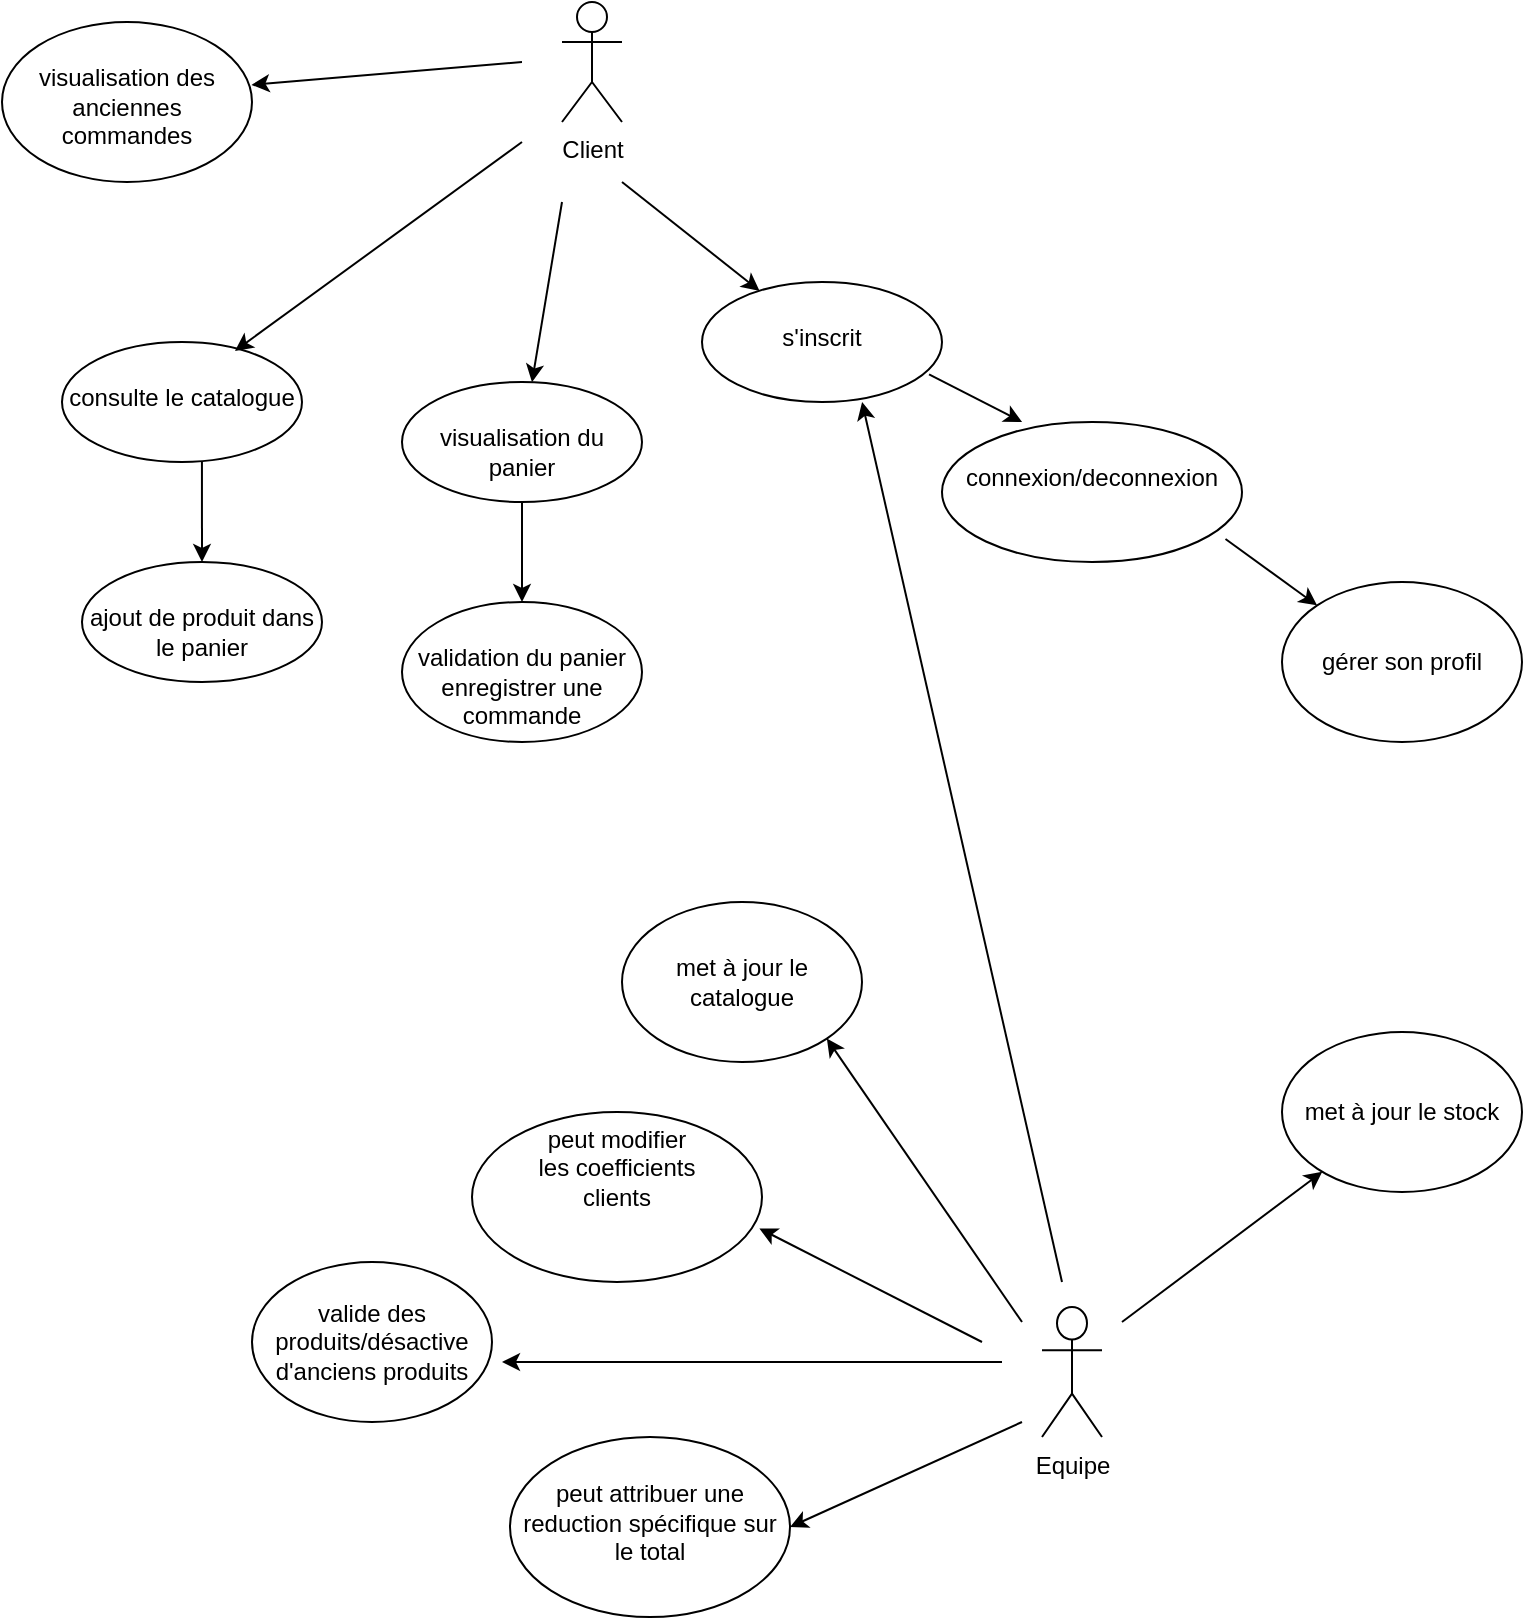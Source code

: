 <mxfile version="20.4.2" type="github">
  <diagram id="7ZEajGeMnrBSnoidg-YK" name="Page-1">
    <mxGraphModel dx="1422" dy="820" grid="1" gridSize="10" guides="1" tooltips="1" connect="1" arrows="1" fold="1" page="1" pageScale="1" pageWidth="827" pageHeight="1169" math="0" shadow="0">
      <root>
        <mxCell id="0" />
        <mxCell id="1" parent="0" />
        <mxCell id="nId9yDk2bHna9kCMeqKH-4" value="Client" style="shape=umlActor;verticalLabelPosition=bottom;verticalAlign=top;html=1;outlineConnect=0;" vertex="1" parent="1">
          <mxGeometry x="300" y="30" width="30" height="60" as="geometry" />
        </mxCell>
        <mxCell id="nId9yDk2bHna9kCMeqKH-11" value="&lt;div&gt;&lt;br&gt;&lt;/div&gt;&lt;div&gt;consulte le catalogue&lt;br&gt;&lt;/div&gt;" style="ellipse;whiteSpace=wrap;html=1;verticalAlign=top;" vertex="1" parent="1">
          <mxGeometry x="50" y="200" width="120" height="60" as="geometry" />
        </mxCell>
        <mxCell id="nId9yDk2bHna9kCMeqKH-23" value="&lt;div&gt;peut modifier&lt;/div&gt;&lt;div&gt;les coefficients&lt;/div&gt;&lt;div&gt;clients&lt;br&gt;&lt;/div&gt;" style="ellipse;whiteSpace=wrap;html=1;verticalAlign=top;" vertex="1" parent="1">
          <mxGeometry x="255" y="585" width="145" height="85" as="geometry" />
        </mxCell>
        <mxCell id="nId9yDk2bHna9kCMeqKH-30" value="&lt;div&gt;Equipe&lt;/div&gt;&lt;div&gt;&lt;br&gt;&lt;/div&gt;" style="shape=umlActor;verticalLabelPosition=bottom;verticalAlign=top;html=1;outlineConnect=0;" vertex="1" parent="1">
          <mxGeometry x="540" y="682.5" width="30" height="65" as="geometry" />
        </mxCell>
        <mxCell id="nId9yDk2bHna9kCMeqKH-31" value="&lt;div&gt;&lt;br&gt;&lt;/div&gt;&lt;div&gt;validation du panier&lt;br&gt;&lt;/div&gt;enregistrer une commande" style="ellipse;whiteSpace=wrap;html=1;verticalAlign=top;" vertex="1" parent="1">
          <mxGeometry x="220" y="330" width="120" height="70" as="geometry" />
        </mxCell>
        <mxCell id="nId9yDk2bHna9kCMeqKH-33" value="&lt;div&gt;&lt;br&gt;&lt;/div&gt;&lt;div&gt;visualisation du panier&lt;br&gt;&lt;/div&gt;" style="ellipse;whiteSpace=wrap;html=1;verticalAlign=top;" vertex="1" parent="1">
          <mxGeometry x="220" y="220" width="120" height="60" as="geometry" />
        </mxCell>
        <mxCell id="nId9yDk2bHna9kCMeqKH-39" value="&lt;div&gt;&lt;br&gt;&lt;/div&gt;&lt;div&gt;s&#39;inscrit&lt;/div&gt;" style="ellipse;whiteSpace=wrap;html=1;verticalAlign=top;" vertex="1" parent="1">
          <mxGeometry x="370" y="170" width="120" height="60" as="geometry" />
        </mxCell>
        <mxCell id="nId9yDk2bHna9kCMeqKH-49" value="&lt;div&gt;&lt;br&gt;&lt;/div&gt;&lt;div&gt;visualisation des anciennes commandes&lt;br&gt;&lt;/div&gt;" style="ellipse;whiteSpace=wrap;html=1;verticalAlign=top;" vertex="1" parent="1">
          <mxGeometry x="20" y="40" width="125" height="80" as="geometry" />
        </mxCell>
        <mxCell id="nId9yDk2bHna9kCMeqKH-52" value="&lt;div&gt;&lt;br&gt;&lt;/div&gt;&lt;div&gt;ajout de produit dans le panier &lt;br&gt;&lt;/div&gt;" style="ellipse;whiteSpace=wrap;html=1;verticalAlign=top;" vertex="1" parent="1">
          <mxGeometry x="60" y="310" width="120" height="60" as="geometry" />
        </mxCell>
        <mxCell id="nId9yDk2bHna9kCMeqKH-60" value="&lt;div&gt;&lt;br&gt;&lt;/div&gt;&lt;div&gt;connexion/deconnexion&lt;br&gt;&lt;/div&gt;" style="ellipse;whiteSpace=wrap;html=1;verticalAlign=top;" vertex="1" parent="1">
          <mxGeometry x="490" y="240" width="150" height="70" as="geometry" />
        </mxCell>
        <mxCell id="nId9yDk2bHna9kCMeqKH-75" value="&lt;div&gt;&lt;br&gt;&lt;/div&gt;&lt;div&gt;peut attribuer une reduction spécifique sur le total&lt;br&gt;&lt;/div&gt;" style="ellipse;whiteSpace=wrap;html=1;verticalAlign=top;" vertex="1" parent="1">
          <mxGeometry x="274" y="747.5" width="140" height="90" as="geometry" />
        </mxCell>
        <mxCell id="nId9yDk2bHna9kCMeqKH-83" value="gérer son profil" style="ellipse;whiteSpace=wrap;html=1;" vertex="1" parent="1">
          <mxGeometry x="660" y="320" width="120" height="80" as="geometry" />
        </mxCell>
        <mxCell id="nId9yDk2bHna9kCMeqKH-94" value="" style="endArrow=classic;html=1;rounded=0;entryX=0.24;entryY=0.074;entryDx=0;entryDy=0;entryPerimeter=0;" edge="1" parent="1" target="nId9yDk2bHna9kCMeqKH-39">
          <mxGeometry width="50" height="50" relative="1" as="geometry">
            <mxPoint x="330" y="120" as="sourcePoint" />
            <mxPoint x="470" y="340" as="targetPoint" />
          </mxGeometry>
        </mxCell>
        <mxCell id="nId9yDk2bHna9kCMeqKH-95" value="" style="endArrow=classic;html=1;rounded=0;" edge="1" parent="1" target="nId9yDk2bHna9kCMeqKH-33">
          <mxGeometry width="50" height="50" relative="1" as="geometry">
            <mxPoint x="300" y="130" as="sourcePoint" />
            <mxPoint x="470" y="340" as="targetPoint" />
          </mxGeometry>
        </mxCell>
        <mxCell id="nId9yDk2bHna9kCMeqKH-96" value="" style="endArrow=classic;html=1;rounded=0;entryX=0.721;entryY=0.074;entryDx=0;entryDy=0;entryPerimeter=0;" edge="1" parent="1" target="nId9yDk2bHna9kCMeqKH-11">
          <mxGeometry width="50" height="50" relative="1" as="geometry">
            <mxPoint x="280" y="100" as="sourcePoint" />
            <mxPoint x="470" y="340" as="targetPoint" />
          </mxGeometry>
        </mxCell>
        <mxCell id="nId9yDk2bHna9kCMeqKH-97" value="" style="endArrow=classic;html=1;rounded=0;entryX=0.998;entryY=0.393;entryDx=0;entryDy=0;entryPerimeter=0;" edge="1" parent="1" target="nId9yDk2bHna9kCMeqKH-49">
          <mxGeometry width="50" height="50" relative="1" as="geometry">
            <mxPoint x="280" y="60" as="sourcePoint" />
            <mxPoint x="470" y="340" as="targetPoint" />
          </mxGeometry>
        </mxCell>
        <mxCell id="nId9yDk2bHna9kCMeqKH-98" value="" style="endArrow=classic;html=1;rounded=0;exitX=0.946;exitY=0.77;exitDx=0;exitDy=0;exitPerimeter=0;entryX=0.267;entryY=0;entryDx=0;entryDy=0;entryPerimeter=0;" edge="1" parent="1" source="nId9yDk2bHna9kCMeqKH-39" target="nId9yDk2bHna9kCMeqKH-60">
          <mxGeometry width="50" height="50" relative="1" as="geometry">
            <mxPoint x="420" y="390" as="sourcePoint" />
            <mxPoint x="470" y="340" as="targetPoint" />
          </mxGeometry>
        </mxCell>
        <mxCell id="nId9yDk2bHna9kCMeqKH-99" value="" style="endArrow=classic;html=1;rounded=0;exitX=0.945;exitY=0.836;exitDx=0;exitDy=0;exitPerimeter=0;entryX=0;entryY=0;entryDx=0;entryDy=0;" edge="1" parent="1" source="nId9yDk2bHna9kCMeqKH-60" target="nId9yDk2bHna9kCMeqKH-83">
          <mxGeometry width="50" height="50" relative="1" as="geometry">
            <mxPoint x="420" y="390" as="sourcePoint" />
            <mxPoint x="470" y="340" as="targetPoint" />
          </mxGeometry>
        </mxCell>
        <mxCell id="nId9yDk2bHna9kCMeqKH-102" value="" style="endArrow=classic;html=1;rounded=0;entryX=0.667;entryY=1;entryDx=0;entryDy=0;entryPerimeter=0;" edge="1" parent="1" target="nId9yDk2bHna9kCMeqKH-39">
          <mxGeometry width="50" height="50" relative="1" as="geometry">
            <mxPoint x="550" y="670" as="sourcePoint" />
            <mxPoint x="470" y="340" as="targetPoint" />
          </mxGeometry>
        </mxCell>
        <mxCell id="nId9yDk2bHna9kCMeqKH-103" value="met à jour le catalogue" style="ellipse;whiteSpace=wrap;html=1;" vertex="1" parent="1">
          <mxGeometry x="330" y="480" width="120" height="80" as="geometry" />
        </mxCell>
        <mxCell id="nId9yDk2bHna9kCMeqKH-104" value="met à jour le stock" style="ellipse;whiteSpace=wrap;html=1;" vertex="1" parent="1">
          <mxGeometry x="660" y="545" width="120" height="80" as="geometry" />
        </mxCell>
        <mxCell id="nId9yDk2bHna9kCMeqKH-105" value="valide des produits/désactive d&#39;anciens produits" style="ellipse;whiteSpace=wrap;html=1;" vertex="1" parent="1">
          <mxGeometry x="145" y="660" width="120" height="80" as="geometry" />
        </mxCell>
        <mxCell id="nId9yDk2bHna9kCMeqKH-106" value="" style="endArrow=classic;html=1;rounded=0;exitX=0.5;exitY=1;exitDx=0;exitDy=0;" edge="1" parent="1" source="nId9yDk2bHna9kCMeqKH-33" target="nId9yDk2bHna9kCMeqKH-31">
          <mxGeometry width="50" height="50" relative="1" as="geometry">
            <mxPoint x="420" y="390" as="sourcePoint" />
            <mxPoint x="470" y="340" as="targetPoint" />
          </mxGeometry>
        </mxCell>
        <mxCell id="nId9yDk2bHna9kCMeqKH-107" value="" style="endArrow=classic;html=1;rounded=0;exitX=0.583;exitY=1;exitDx=0;exitDy=0;exitPerimeter=0;" edge="1" parent="1" source="nId9yDk2bHna9kCMeqKH-11" target="nId9yDk2bHna9kCMeqKH-52">
          <mxGeometry width="50" height="50" relative="1" as="geometry">
            <mxPoint x="420" y="390" as="sourcePoint" />
            <mxPoint x="470" y="340" as="targetPoint" />
          </mxGeometry>
        </mxCell>
        <mxCell id="nId9yDk2bHna9kCMeqKH-109" value="" style="endArrow=classic;html=1;rounded=0;entryX=1;entryY=1;entryDx=0;entryDy=0;" edge="1" parent="1" target="nId9yDk2bHna9kCMeqKH-103">
          <mxGeometry width="50" height="50" relative="1" as="geometry">
            <mxPoint x="530" y="690" as="sourcePoint" />
            <mxPoint x="470" y="340" as="targetPoint" />
          </mxGeometry>
        </mxCell>
        <mxCell id="nId9yDk2bHna9kCMeqKH-110" value="" style="endArrow=classic;html=1;rounded=0;" edge="1" parent="1" target="nId9yDk2bHna9kCMeqKH-104">
          <mxGeometry width="50" height="50" relative="1" as="geometry">
            <mxPoint x="580" y="690" as="sourcePoint" />
            <mxPoint x="470" y="340" as="targetPoint" />
          </mxGeometry>
        </mxCell>
        <mxCell id="nId9yDk2bHna9kCMeqKH-111" value="" style="endArrow=classic;html=1;rounded=0;entryX=1;entryY=0.5;entryDx=0;entryDy=0;" edge="1" parent="1" target="nId9yDk2bHna9kCMeqKH-75">
          <mxGeometry width="50" height="50" relative="1" as="geometry">
            <mxPoint x="530" y="740" as="sourcePoint" />
            <mxPoint x="470" y="340" as="targetPoint" />
          </mxGeometry>
        </mxCell>
        <mxCell id="nId9yDk2bHna9kCMeqKH-112" value="" style="endArrow=classic;html=1;rounded=0;" edge="1" parent="1">
          <mxGeometry width="50" height="50" relative="1" as="geometry">
            <mxPoint x="520" y="710" as="sourcePoint" />
            <mxPoint x="270" y="710" as="targetPoint" />
          </mxGeometry>
        </mxCell>
        <mxCell id="nId9yDk2bHna9kCMeqKH-113" value="" style="endArrow=classic;html=1;rounded=0;entryX=0.991;entryY=0.685;entryDx=0;entryDy=0;entryPerimeter=0;" edge="1" parent="1" target="nId9yDk2bHna9kCMeqKH-23">
          <mxGeometry width="50" height="50" relative="1" as="geometry">
            <mxPoint x="510" y="700" as="sourcePoint" />
            <mxPoint x="470" y="340" as="targetPoint" />
          </mxGeometry>
        </mxCell>
      </root>
    </mxGraphModel>
  </diagram>
</mxfile>
